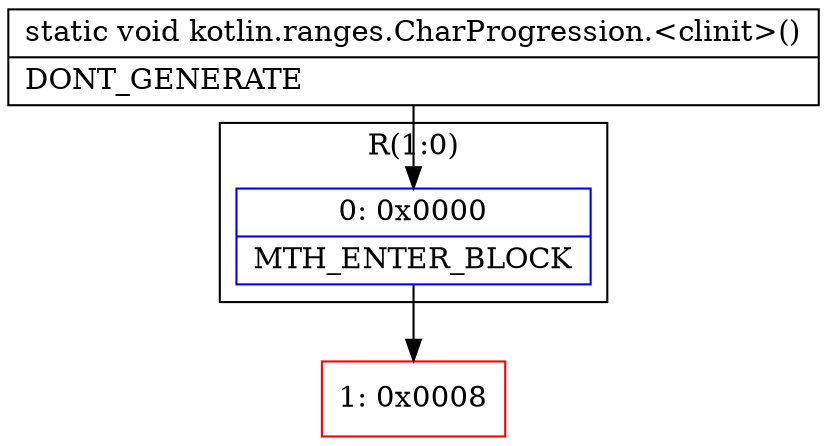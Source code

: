 digraph "CFG forkotlin.ranges.CharProgression.\<clinit\>()V" {
subgraph cluster_Region_1327648404 {
label = "R(1:0)";
node [shape=record,color=blue];
Node_0 [shape=record,label="{0\:\ 0x0000|MTH_ENTER_BLOCK\l}"];
}
Node_1 [shape=record,color=red,label="{1\:\ 0x0008}"];
MethodNode[shape=record,label="{static void kotlin.ranges.CharProgression.\<clinit\>()  | DONT_GENERATE\l}"];
MethodNode -> Node_0;
Node_0 -> Node_1;
}


